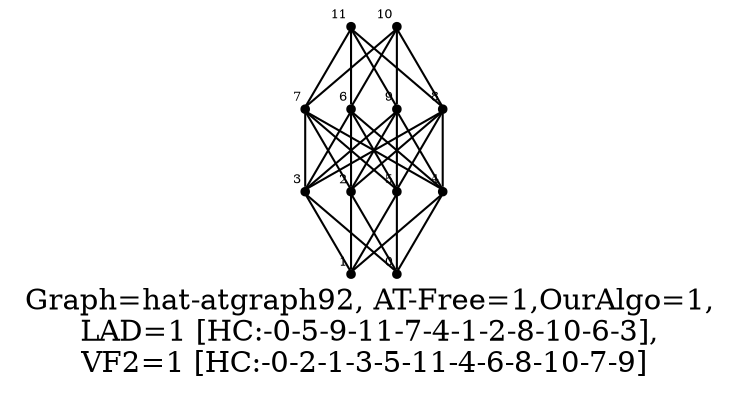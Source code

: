 /* Created by igraph 0.8.0-pre+0200568 */
graph {
  graph [
    label="Graph=hat-atgraph92, AT-Free=1,OurAlgo=1,\nLAD=1 [HC:-0-5-9-11-7-4-1-2-8-10-6-3],\nVF2=1 [HC:-0-2-1-3-5-11-4-6-8-10-7-9] "
    labelloc=bottom
  ];
  0 [
    pos="0.000000,1.000000!"
    shape=point
    fontsize=6
    xlabel=1
  ];
  1 [
    pos="-0.100000,2.000000!"
    shape=point
    fontsize=6
    xlabel=0
  ];
  2 [
    pos="1.000000,0.000000!"
    shape=point
    fontsize=6
    xlabel=5
  ];
  3 [
    pos="0.900000,1.000000!"
    shape=point
    fontsize=6
    xlabel=4
  ];
  4 [
    pos="1.000000,2.000000!"
    shape=point
    fontsize=6
    xlabel=3
  ];
  5 [
    pos="0.900000,3.000000!"
    shape=point
    fontsize=6
    xlabel=2
  ];
  6 [
    pos="2.000000,0.000000!"
    shape=point
    fontsize=6
    xlabel=9
  ];
  7 [
    pos="1.900000,1.000000!"
    shape=point
    fontsize=6
    xlabel=8
  ];
  8 [
    pos="2.000000,2.000000!"
    shape=point
    fontsize=6
    xlabel=7
  ];
  9 [
    pos="1.900000,3.000000!"
    shape=point
    fontsize=6
    xlabel=6
  ];
  10 [
    pos="3.000000,1.000000!"
    shape=point
    fontsize=6
    xlabel=11
  ];
  11 [
    pos="2.900000,2.000000!"
    shape=point
    fontsize=6
    xlabel=10
  ];

  5 -- 1;
  4 -- 1;
  3 -- 1;
  2 -- 1;
  5 -- 0;
  4 -- 0;
  3 -- 0;
  2 -- 0;
  9 -- 5;
  8 -- 5;
  7 -- 5;
  6 -- 5;
  9 -- 4;
  8 -- 4;
  7 -- 4;
  6 -- 4;
  9 -- 3;
  8 -- 3;
  7 -- 3;
  6 -- 3;
  9 -- 2;
  8 -- 2;
  7 -- 2;
  6 -- 2;
  11 -- 9;
  10 -- 9;
  11 -- 8;
  10 -- 8;
  11 -- 7;
  10 -- 7;
  11 -- 6;
  10 -- 6;
}
